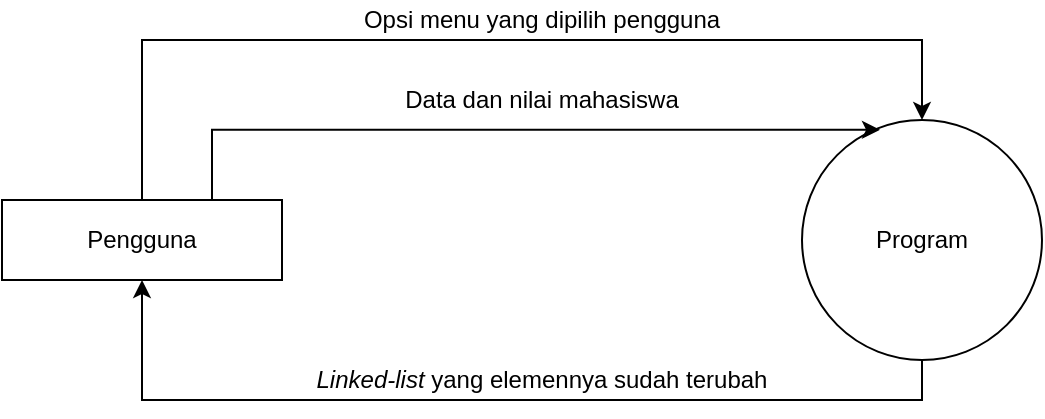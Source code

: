 <mxfile version="23.1.5" type="device">
  <diagram name="Page-1" id="YSA50kLtf_mbTPmVF3TX">
    <mxGraphModel dx="880" dy="572" grid="1" gridSize="10" guides="1" tooltips="1" connect="1" arrows="1" fold="1" page="1" pageScale="1" pageWidth="850" pageHeight="1100" math="0" shadow="0">
      <root>
        <mxCell id="0" />
        <mxCell id="1" parent="0" />
        <mxCell id="hjUr5dnsadDUAqM3jm_U-1" value="Pengguna" style="rounded=0;whiteSpace=wrap;html=1;" parent="1" vertex="1">
          <mxGeometry x="130" y="160" width="140" height="40" as="geometry" />
        </mxCell>
        <mxCell id="1GvhRtmiFZ-h_QLPfPel-1" style="edgeStyle=orthogonalEdgeStyle;rounded=0;orthogonalLoop=1;jettySize=auto;html=1;exitX=0.5;exitY=1;exitDx=0;exitDy=0;entryX=0.5;entryY=1;entryDx=0;entryDy=0;" parent="1" source="hjUr5dnsadDUAqM3jm_U-2" target="hjUr5dnsadDUAqM3jm_U-1" edge="1">
          <mxGeometry relative="1" as="geometry" />
        </mxCell>
        <mxCell id="hjUr5dnsadDUAqM3jm_U-2" value="Program" style="ellipse;whiteSpace=wrap;html=1;aspect=fixed;" parent="1" vertex="1">
          <mxGeometry x="530" y="120" width="120" height="120" as="geometry" />
        </mxCell>
        <mxCell id="SzLIq-jevxAn7v6aPivn-1" style="edgeStyle=orthogonalEdgeStyle;rounded=0;orthogonalLoop=1;jettySize=auto;html=1;exitX=0.5;exitY=0;exitDx=0;exitDy=0;entryX=0.5;entryY=0;entryDx=0;entryDy=0;" parent="1" source="hjUr5dnsadDUAqM3jm_U-1" target="hjUr5dnsadDUAqM3jm_U-2" edge="1">
          <mxGeometry relative="1" as="geometry">
            <Array as="points">
              <mxPoint x="200" y="80" />
              <mxPoint x="590" y="80" />
            </Array>
          </mxGeometry>
        </mxCell>
        <mxCell id="SzLIq-jevxAn7v6aPivn-2" value="Opsi menu yang dipilih pengguna" style="text;html=1;align=center;verticalAlign=middle;whiteSpace=wrap;rounded=0;" parent="1" vertex="1">
          <mxGeometry x="300" y="60" width="200" height="20" as="geometry" />
        </mxCell>
        <mxCell id="1GvhRtmiFZ-h_QLPfPel-4" value="&lt;i&gt;Linked-list &lt;/i&gt;yang elemennya sudah terubah" style="text;html=1;align=center;verticalAlign=middle;whiteSpace=wrap;rounded=0;" parent="1" vertex="1">
          <mxGeometry x="280" y="240" width="240" height="20" as="geometry" />
        </mxCell>
        <mxCell id="1GvhRtmiFZ-h_QLPfPel-5" style="edgeStyle=orthogonalEdgeStyle;rounded=0;orthogonalLoop=1;jettySize=auto;html=1;exitX=0.75;exitY=0;exitDx=0;exitDy=0;entryX=0.325;entryY=0.041;entryDx=0;entryDy=0;entryPerimeter=0;" parent="1" source="hjUr5dnsadDUAqM3jm_U-1" target="hjUr5dnsadDUAqM3jm_U-2" edge="1">
          <mxGeometry relative="1" as="geometry" />
        </mxCell>
        <mxCell id="1GvhRtmiFZ-h_QLPfPel-6" value="Data dan nilai mahasiswa" style="text;html=1;align=center;verticalAlign=middle;whiteSpace=wrap;rounded=0;" parent="1" vertex="1">
          <mxGeometry x="300" y="100" width="200" height="20" as="geometry" />
        </mxCell>
      </root>
    </mxGraphModel>
  </diagram>
</mxfile>
